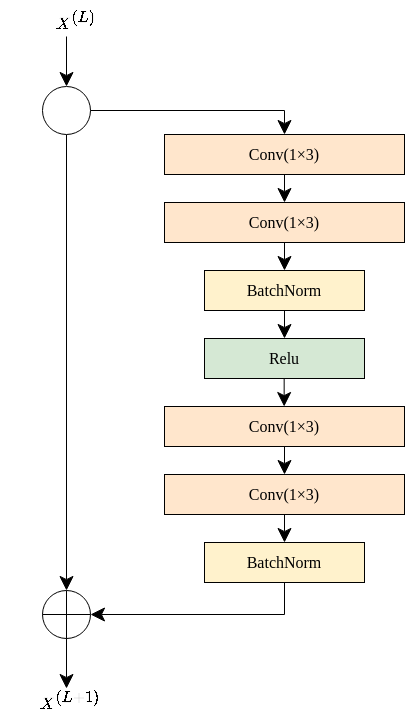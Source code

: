 <mxfile version="22.1.3" type="github">
  <diagram name="第 1 页" id="G4wx4dGHhcmsgvZmPqqS">
    <mxGraphModel dx="1242" dy="865" grid="0" gridSize="10" guides="0" tooltips="1" connect="1" arrows="1" fold="1" page="0" pageScale="1" pageWidth="827" pageHeight="1169" background="none" math="1" shadow="0">
      <root>
        <mxCell id="0" />
        <mxCell id="1" parent="0" />
        <mxCell id="EOW7TTWgIUj7HTX9r4kX-4" value="" style="edgeStyle=orthogonalEdgeStyle;rounded=0;orthogonalLoop=1;jettySize=auto;html=1;entryX=0.5;entryY=0;entryDx=0;entryDy=0;strokeWidth=0.5;" edge="1" parent="1" source="EOW7TTWgIUj7HTX9r4kX-1" target="EOW7TTWgIUj7HTX9r4kX-5">
          <mxGeometry relative="1" as="geometry">
            <mxPoint x="-119" y="46" as="targetPoint" />
          </mxGeometry>
        </mxCell>
        <mxCell id="EOW7TTWgIUj7HTX9r4kX-1" value="" style="ellipse;whiteSpace=wrap;html=1;aspect=fixed;strokeWidth=0.5;" vertex="1" parent="1">
          <mxGeometry x="-131" y="-58" width="24" height="24" as="geometry" />
        </mxCell>
        <mxCell id="EOW7TTWgIUj7HTX9r4kX-2" value="" style="endArrow=classic;html=1;rounded=0;entryX=0.5;entryY=0;entryDx=0;entryDy=0;strokeWidth=0.5;" edge="1" parent="1" target="EOW7TTWgIUj7HTX9r4kX-1">
          <mxGeometry width="50" height="50" relative="1" as="geometry">
            <mxPoint x="-119" y="-83" as="sourcePoint" />
            <mxPoint x="-85" y="-17" as="targetPoint" />
          </mxGeometry>
        </mxCell>
        <mxCell id="EOW7TTWgIUj7HTX9r4kX-5" value="" style="shape=orEllipse;perimeter=ellipsePerimeter;whiteSpace=wrap;html=1;backgroundOutline=1;strokeWidth=0.5;" vertex="1" parent="1">
          <mxGeometry x="-131" y="194" width="24" height="24" as="geometry" />
        </mxCell>
        <mxCell id="EOW7TTWgIUj7HTX9r4kX-6" value="Conv(1×3)" style="rounded=0;whiteSpace=wrap;html=1;fillColor=#ffe6cc;strokeColor=#000000;fontFamily=Times New Roman;fontSize=8;strokeWidth=0.5;" vertex="1" parent="1">
          <mxGeometry x="-70" y="-34" width="120" height="20" as="geometry" />
        </mxCell>
        <mxCell id="EOW7TTWgIUj7HTX9r4kX-10" value="" style="endArrow=classic;html=1;rounded=0;exitX=1;exitY=0.5;exitDx=0;exitDy=0;entryX=0.5;entryY=0;entryDx=0;entryDy=0;strokeWidth=0.5;" edge="1" parent="1" source="EOW7TTWgIUj7HTX9r4kX-1" target="EOW7TTWgIUj7HTX9r4kX-6">
          <mxGeometry width="50" height="50" relative="1" as="geometry">
            <mxPoint x="-130" y="30" as="sourcePoint" />
            <mxPoint x="-80" y="-20" as="targetPoint" />
            <Array as="points">
              <mxPoint x="-10" y="-46" />
            </Array>
          </mxGeometry>
        </mxCell>
        <mxCell id="EOW7TTWgIUj7HTX9r4kX-15" value="Conv(1×3)" style="rounded=0;whiteSpace=wrap;html=1;fillColor=#ffe6cc;strokeColor=#000000;fontFamily=Times New Roman;fontSize=8;strokeWidth=0.5;" vertex="1" parent="1">
          <mxGeometry x="-70" width="120" height="20" as="geometry" />
        </mxCell>
        <mxCell id="EOW7TTWgIUj7HTX9r4kX-17" value="" style="endArrow=classic;html=1;rounded=0;exitX=0.5;exitY=1;exitDx=0;exitDy=0;entryX=0.5;entryY=0;entryDx=0;entryDy=0;strokeWidth=0.5;" edge="1" parent="1" source="EOW7TTWgIUj7HTX9r4kX-6" target="EOW7TTWgIUj7HTX9r4kX-15">
          <mxGeometry width="50" height="50" relative="1" as="geometry">
            <mxPoint x="-130" y="40" as="sourcePoint" />
            <mxPoint x="-80" y="-10" as="targetPoint" />
          </mxGeometry>
        </mxCell>
        <mxCell id="EOW7TTWgIUj7HTX9r4kX-18" value="BatchNorm" style="rounded=0;whiteSpace=wrap;html=1;fillColor=#fff2cc;strokeColor=#000000;fontFamily=Times New Roman;fontSize=8;strokeWidth=0.5;" vertex="1" parent="1">
          <mxGeometry x="-50" y="34" width="80" height="20" as="geometry" />
        </mxCell>
        <mxCell id="EOW7TTWgIUj7HTX9r4kX-19" value="" style="endArrow=classic;html=1;rounded=0;exitX=0.5;exitY=1;exitDx=0;exitDy=0;entryX=0.5;entryY=0;entryDx=0;entryDy=0;strokeWidth=0.5;" edge="1" parent="1" target="EOW7TTWgIUj7HTX9r4kX-18">
          <mxGeometry width="50" height="50" relative="1" as="geometry">
            <mxPoint x="-10" y="20" as="sourcePoint" />
            <mxPoint x="-80" y="24" as="targetPoint" />
          </mxGeometry>
        </mxCell>
        <mxCell id="EOW7TTWgIUj7HTX9r4kX-22" value="Relu" style="rounded=0;whiteSpace=wrap;html=1;fillColor=#d5e8d4;strokeColor=#000000;fontFamily=Times New Roman;fontSize=8;strokeWidth=0.5;" vertex="1" parent="1">
          <mxGeometry x="-50" y="68" width="80" height="20" as="geometry" />
        </mxCell>
        <mxCell id="EOW7TTWgIUj7HTX9r4kX-23" value="" style="endArrow=classic;html=1;rounded=0;exitX=0.5;exitY=1;exitDx=0;exitDy=0;entryX=0.5;entryY=0;entryDx=0;entryDy=0;strokeWidth=0.5;" edge="1" parent="1" target="EOW7TTWgIUj7HTX9r4kX-22">
          <mxGeometry width="50" height="50" relative="1" as="geometry">
            <mxPoint x="-10" y="54" as="sourcePoint" />
            <mxPoint x="-80" y="58" as="targetPoint" />
          </mxGeometry>
        </mxCell>
        <mxCell id="EOW7TTWgIUj7HTX9r4kX-24" value="Conv(1×3)" style="rounded=0;whiteSpace=wrap;html=1;fillColor=#ffe6cc;strokeColor=#000000;fontFamily=Times New Roman;fontSize=8;strokeWidth=0.5;" vertex="1" parent="1">
          <mxGeometry x="-70" y="102" width="120" height="20" as="geometry" />
        </mxCell>
        <mxCell id="EOW7TTWgIUj7HTX9r4kX-25" value="Conv(1×3)" style="rounded=0;whiteSpace=wrap;html=1;fillColor=#ffe6cc;strokeColor=#000000;fontFamily=Times New Roman;fontSize=8;strokeWidth=0.5;" vertex="1" parent="1">
          <mxGeometry x="-70" y="136" width="120" height="20" as="geometry" />
        </mxCell>
        <mxCell id="EOW7TTWgIUj7HTX9r4kX-26" value="" style="endArrow=classic;html=1;rounded=0;exitX=0.5;exitY=1;exitDx=0;exitDy=0;entryX=0.5;entryY=0;entryDx=0;entryDy=0;strokeWidth=0.5;" edge="1" parent="1" source="EOW7TTWgIUj7HTX9r4kX-24" target="EOW7TTWgIUj7HTX9r4kX-25">
          <mxGeometry width="50" height="50" relative="1" as="geometry">
            <mxPoint x="-130" y="176" as="sourcePoint" />
            <mxPoint x="-80" y="126" as="targetPoint" />
          </mxGeometry>
        </mxCell>
        <mxCell id="EOW7TTWgIUj7HTX9r4kX-27" value="BatchNorm" style="rounded=0;whiteSpace=wrap;html=1;fillColor=#fff2cc;strokeColor=#000000;fontFamily=Times New Roman;fontSize=8;strokeWidth=0.5;" vertex="1" parent="1">
          <mxGeometry x="-50" y="170" width="80" height="20" as="geometry" />
        </mxCell>
        <mxCell id="EOW7TTWgIUj7HTX9r4kX-28" value="" style="endArrow=classic;html=1;rounded=0;exitX=0.5;exitY=1;exitDx=0;exitDy=0;entryX=0.5;entryY=0;entryDx=0;entryDy=0;strokeWidth=0.5;" edge="1" parent="1" target="EOW7TTWgIUj7HTX9r4kX-27">
          <mxGeometry width="50" height="50" relative="1" as="geometry">
            <mxPoint x="-10" y="156" as="sourcePoint" />
            <mxPoint x="-80" y="160" as="targetPoint" />
          </mxGeometry>
        </mxCell>
        <mxCell id="EOW7TTWgIUj7HTX9r4kX-29" value="" style="endArrow=classic;html=1;rounded=0;exitX=0.5;exitY=1;exitDx=0;exitDy=0;entryX=0.5;entryY=0;entryDx=0;entryDy=0;strokeWidth=0.5;" edge="1" parent="1">
          <mxGeometry width="50" height="50" relative="1" as="geometry">
            <mxPoint x="-10.17" y="88" as="sourcePoint" />
            <mxPoint x="-10.17" y="102" as="targetPoint" />
          </mxGeometry>
        </mxCell>
        <mxCell id="EOW7TTWgIUj7HTX9r4kX-30" value="" style="endArrow=classic;html=1;rounded=0;exitX=0.5;exitY=1;exitDx=0;exitDy=0;entryX=1;entryY=0.5;entryDx=0;entryDy=0;strokeWidth=0.5;" edge="1" parent="1" source="EOW7TTWgIUj7HTX9r4kX-27" target="EOW7TTWgIUj7HTX9r4kX-5">
          <mxGeometry width="50" height="50" relative="1" as="geometry">
            <mxPoint x="-30" y="226" as="sourcePoint" />
            <mxPoint x="67" y="238" as="targetPoint" />
            <Array as="points">
              <mxPoint x="-10" y="206" />
            </Array>
          </mxGeometry>
        </mxCell>
        <mxCell id="EOW7TTWgIUj7HTX9r4kX-31" value="" style="endArrow=classic;html=1;rounded=0;entryX=0.5;entryY=0;entryDx=0;entryDy=0;strokeWidth=0.5;" edge="1" parent="1">
          <mxGeometry width="50" height="50" relative="1" as="geometry">
            <mxPoint x="-119" y="218" as="sourcePoint" />
            <mxPoint x="-119" y="243" as="targetPoint" />
          </mxGeometry>
        </mxCell>
        <mxCell id="EOW7TTWgIUj7HTX9r4kX-32" value="&lt;font style=&quot;font-size: 8px;&quot;&gt;$$X^{(L)}$$&lt;/font&gt;" style="text;html=1;align=center;verticalAlign=middle;resizable=0;points=[];autosize=1;strokeColor=none;fillColor=none;fontFamily=Times New Roman;fontSize=8;" vertex="1" parent="1">
          <mxGeometry x="-146" y="-101" width="61" height="22" as="geometry" />
        </mxCell>
        <mxCell id="EOW7TTWgIUj7HTX9r4kX-33" value="&lt;font style=&quot;font-size: 8px;&quot;&gt;$$X^{(L+1)}$$&lt;/font&gt;" style="text;html=1;align=center;verticalAlign=middle;resizable=0;points=[];autosize=1;strokeColor=none;fillColor=none;fontFamily=Times New Roman;fontSize=8;" vertex="1" parent="1">
          <mxGeometry x="-152" y="239" width="70" height="22" as="geometry" />
        </mxCell>
      </root>
    </mxGraphModel>
  </diagram>
</mxfile>
